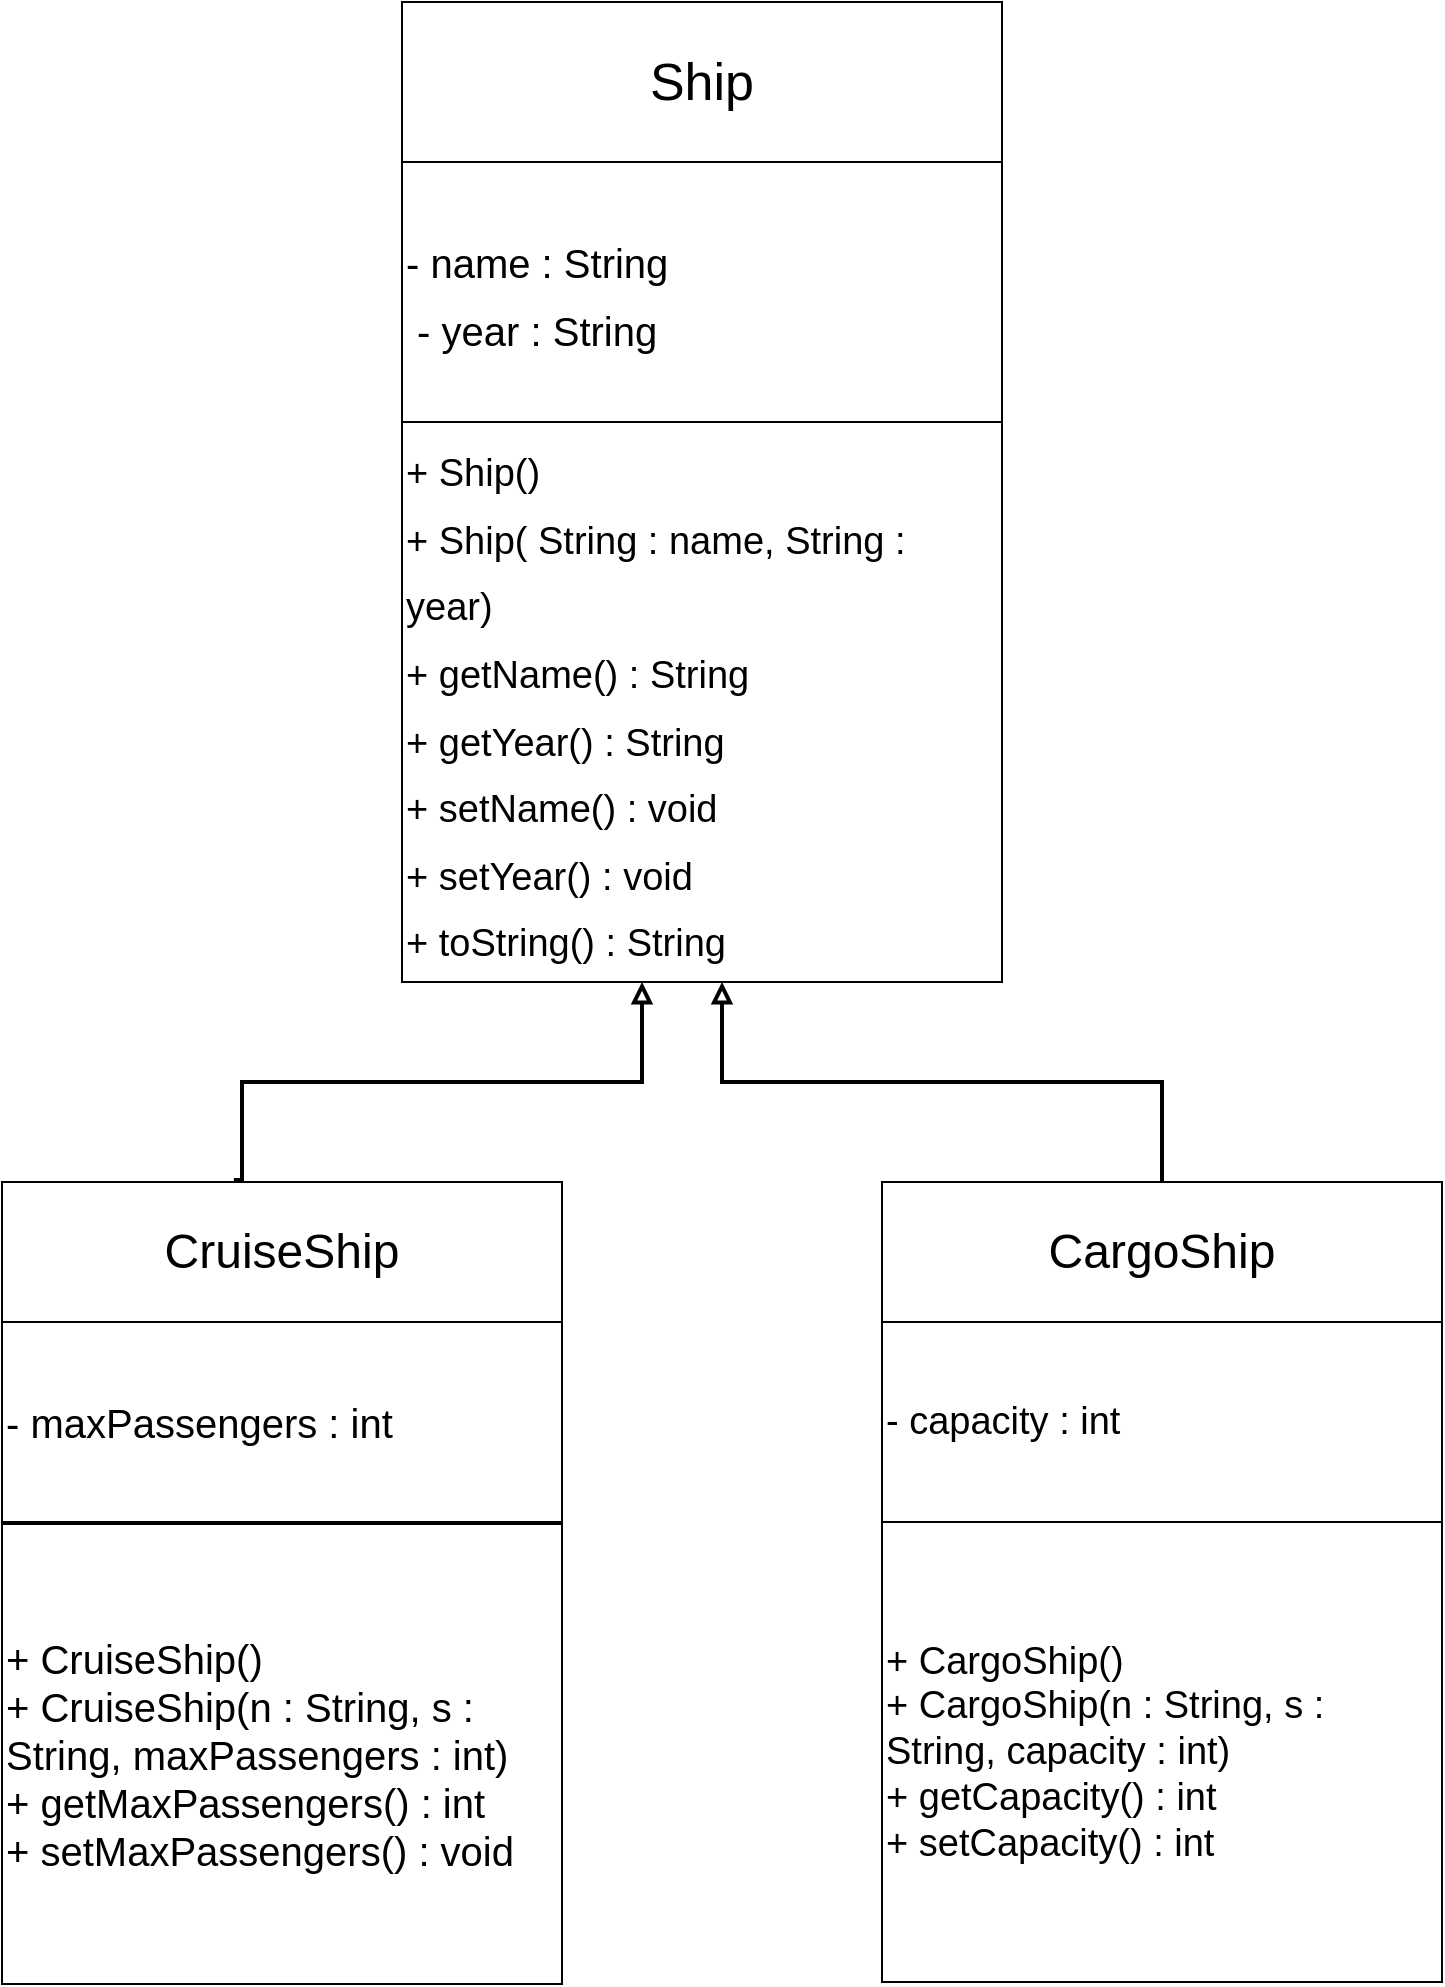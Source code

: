 <mxfile version="20.5.1" type="device"><diagram id="vQ_YReRik66YjVcnGQv1" name="Page-1"><mxGraphModel dx="1122" dy="713" grid="1" gridSize="10" guides="1" tooltips="1" connect="1" arrows="1" fold="1" page="1" pageScale="1" pageWidth="850" pageHeight="1100" math="0" shadow="0"><root><mxCell id="0"/><mxCell id="1" parent="0"/><mxCell id="sQEYBazW-iuYkZnIBfBt-1" value="&lt;font style=&quot;font-size: 26px;&quot;&gt;Ship&lt;/font&gt;" style="rounded=0;whiteSpace=wrap;html=1;" parent="1" vertex="1"><mxGeometry x="240" width="300" height="80" as="geometry"/></mxCell><mxCell id="sQEYBazW-iuYkZnIBfBt-2" value="&lt;font style=&quot;font-size: 20px;&quot;&gt;- name : String&lt;br&gt;&amp;nbsp;- year : String&lt;/font&gt;" style="rounded=0;whiteSpace=wrap;html=1;fontSize=28;align=left;" parent="1" vertex="1"><mxGeometry x="240" y="80" width="300" height="130" as="geometry"/></mxCell><mxCell id="sQEYBazW-iuYkZnIBfBt-3" value="&lt;font style=&quot;font-size: 19px;&quot;&gt;+ Ship()&lt;br&gt;+ Ship( String : name, String : year)&lt;br&gt;+ getName() : String&lt;br&gt;+ getYear() : String&lt;br&gt;+ setName() : void&lt;br&gt;+ setYear() : void&lt;br&gt;+ toString() : String&lt;br&gt;&lt;/font&gt;" style="rounded=0;whiteSpace=wrap;html=1;fontSize=28;align=left;" parent="1" vertex="1"><mxGeometry x="240" y="210" width="300" height="280" as="geometry"/></mxCell><mxCell id="sQEYBazW-iuYkZnIBfBt-4" value="&lt;font style=&quot;font-size: 24px;&quot;&gt;CruiseShip&lt;/font&gt;" style="rounded=0;whiteSpace=wrap;html=1;fontSize=16;" parent="1" vertex="1"><mxGeometry x="40" y="590" width="280" height="70" as="geometry"/></mxCell><mxCell id="sQEYBazW-iuYkZnIBfBt-5" value="&lt;font style=&quot;font-size: 20px;&quot;&gt;- maxPassengers : int&lt;/font&gt;" style="rounded=0;whiteSpace=wrap;html=1;fontSize=24;align=left;" parent="1" vertex="1"><mxGeometry x="40" y="660" width="280" height="100" as="geometry"/></mxCell><mxCell id="sQEYBazW-iuYkZnIBfBt-6" value="+ CruiseShip()&lt;br&gt;+ CruiseShip(n : String, s : String, maxPassengers : int)&lt;br&gt;+ getMaxPassengers() : int&lt;br&gt;+ setMaxPassengers() : void&amp;nbsp;&lt;br&gt;" style="rounded=0;whiteSpace=wrap;html=1;fontSize=20;align=left;" parent="1" vertex="1"><mxGeometry x="40" y="761" width="280" height="230" as="geometry"/></mxCell><mxCell id="sQEYBazW-iuYkZnIBfBt-10" value="&lt;span style=&quot;font-size: 24px;&quot;&gt;CargoShip&lt;/span&gt;" style="rounded=0;whiteSpace=wrap;html=1;fontSize=16;" parent="1" vertex="1"><mxGeometry x="480" y="590" width="280" height="70" as="geometry"/></mxCell><mxCell id="sQEYBazW-iuYkZnIBfBt-11" value="- capacity : int" style="rounded=0;whiteSpace=wrap;html=1;fontSize=19;align=left;" parent="1" vertex="1"><mxGeometry x="480" y="660" width="280" height="100" as="geometry"/></mxCell><mxCell id="sQEYBazW-iuYkZnIBfBt-12" value="+ CargoShip()&lt;br&gt;+ CargoShip(n : String, s : String, capacity : int)&lt;br&gt;+ getCapacity() : int&lt;br&gt;+ setCapacity() : int&lt;br&gt;" style="rounded=0;whiteSpace=wrap;html=1;fontSize=19;align=left;" parent="1" vertex="1"><mxGeometry x="480" y="760" width="280" height="230" as="geometry"/></mxCell><mxCell id="qBGs9RWRE0SGbqWOPMbU-2" value="" style="endArrow=block;html=1;rounded=0;edgeStyle=orthogonalEdgeStyle;exitX=0.414;exitY=-0.014;exitDx=0;exitDy=0;exitPerimeter=0;endFill=0;strokeWidth=2;" edge="1" parent="1" source="sQEYBazW-iuYkZnIBfBt-4"><mxGeometry width="50" height="50" relative="1" as="geometry"><mxPoint x="160" y="540" as="sourcePoint"/><mxPoint x="360" y="490" as="targetPoint"/><Array as="points"><mxPoint x="160" y="589"/><mxPoint x="160" y="540"/><mxPoint x="360" y="540"/><mxPoint x="360" y="490"/></Array></mxGeometry></mxCell><mxCell id="qBGs9RWRE0SGbqWOPMbU-3" value="" style="endArrow=block;html=1;rounded=0;edgeStyle=orthogonalEdgeStyle;exitX=0.5;exitY=0;exitDx=0;exitDy=0;endFill=0;strokeWidth=2;" edge="1" parent="1" source="sQEYBazW-iuYkZnIBfBt-10" target="sQEYBazW-iuYkZnIBfBt-3"><mxGeometry width="50" height="50" relative="1" as="geometry"><mxPoint x="520" y="540" as="sourcePoint"/><mxPoint x="400" y="510" as="targetPoint"/><Array as="points"><mxPoint x="620" y="540"/><mxPoint x="400" y="540"/></Array></mxGeometry></mxCell></root></mxGraphModel></diagram></mxfile>
